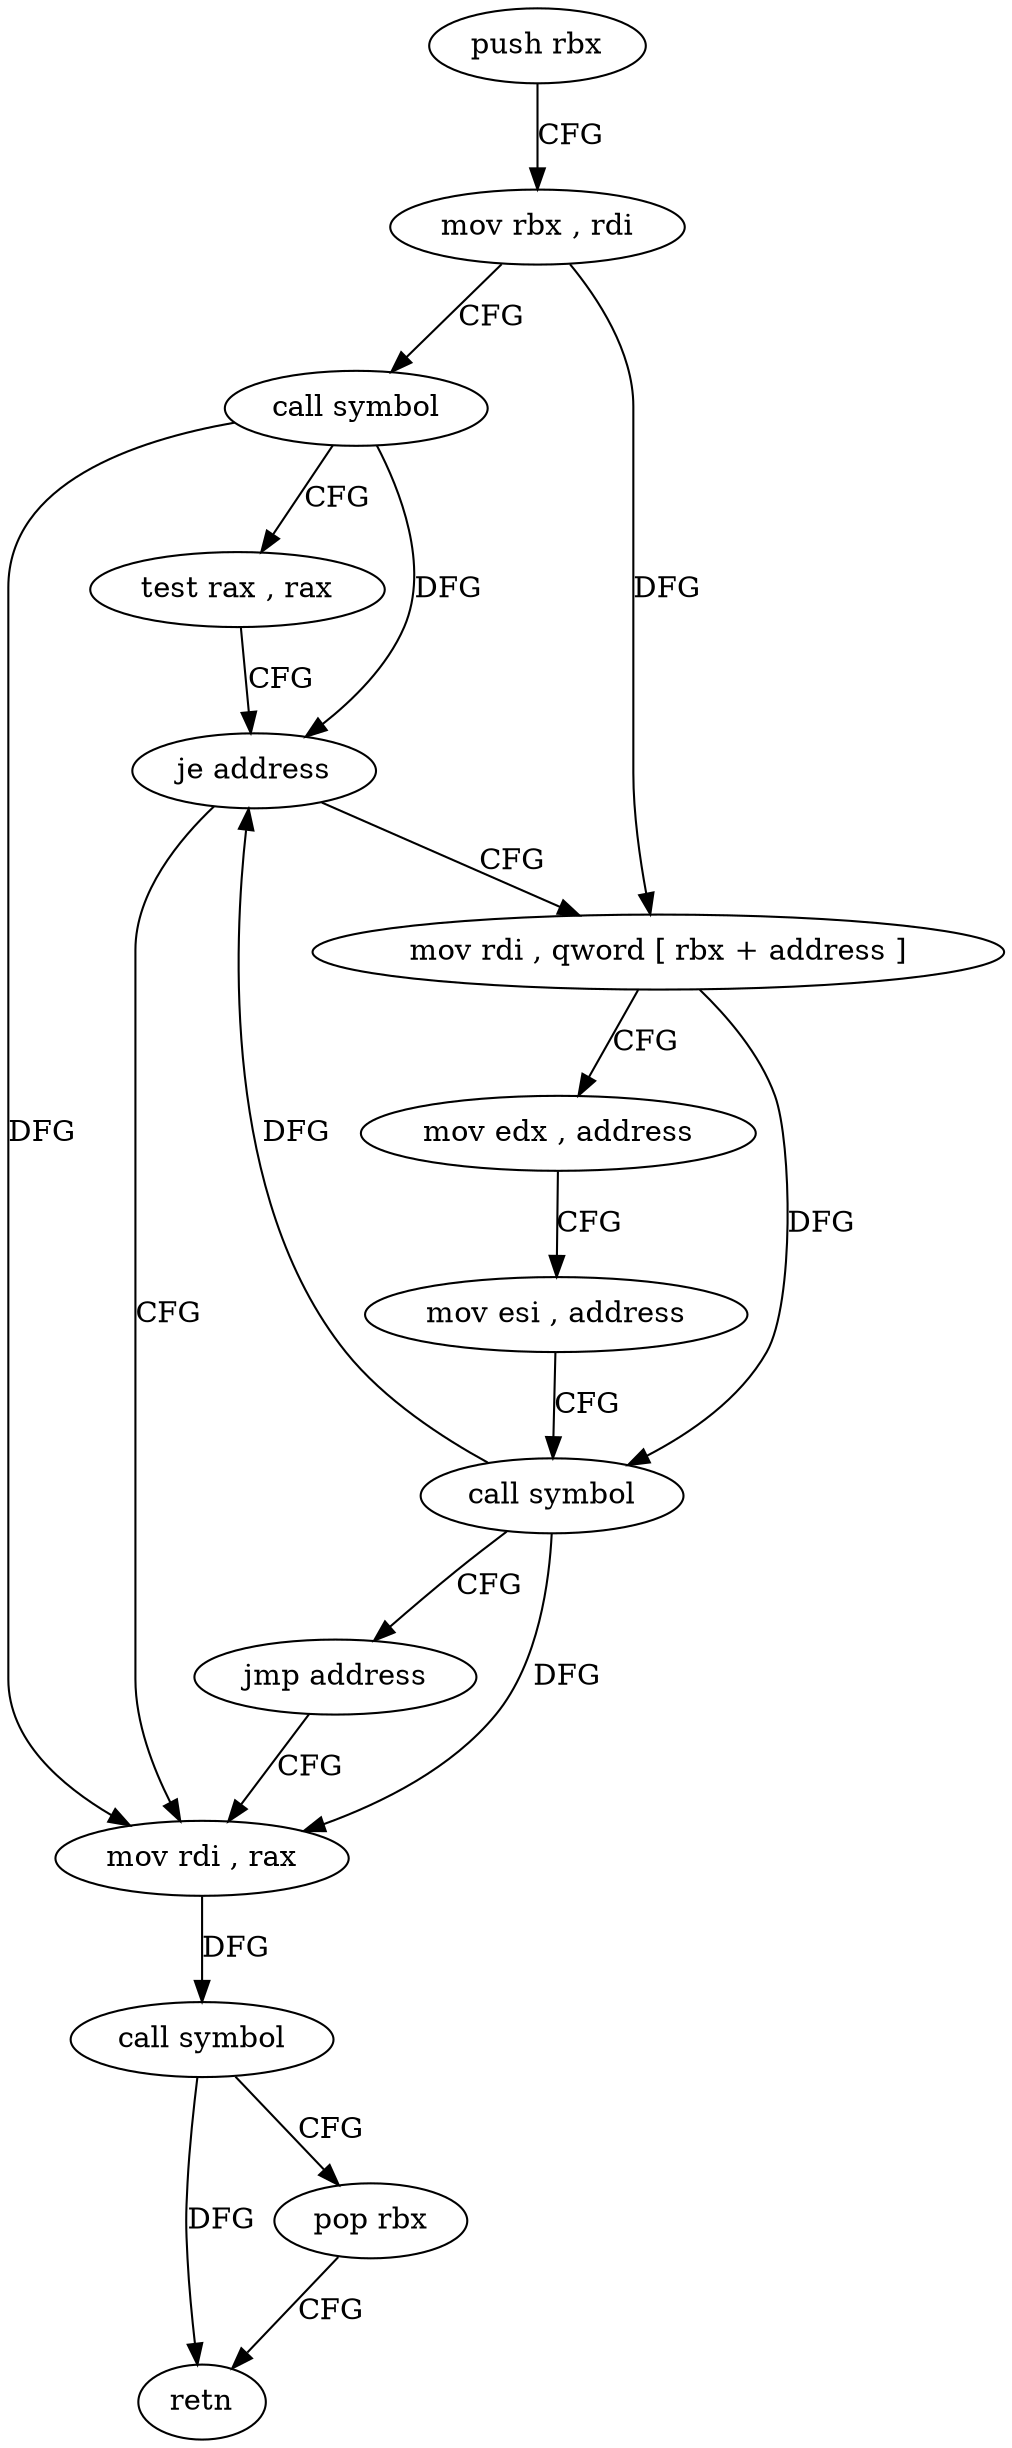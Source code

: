 digraph "func" {
"93513" [label = "push rbx" ]
"93514" [label = "mov rbx , rdi" ]
"93517" [label = "call symbol" ]
"93522" [label = "test rax , rax" ]
"93525" [label = "je address" ]
"93537" [label = "mov rdi , qword [ rbx + address ]" ]
"93527" [label = "mov rdi , rax" ]
"93541" [label = "mov edx , address" ]
"93546" [label = "mov esi , address" ]
"93551" [label = "call symbol" ]
"93556" [label = "jmp address" ]
"93530" [label = "call symbol" ]
"93535" [label = "pop rbx" ]
"93536" [label = "retn" ]
"93513" -> "93514" [ label = "CFG" ]
"93514" -> "93517" [ label = "CFG" ]
"93514" -> "93537" [ label = "DFG" ]
"93517" -> "93522" [ label = "CFG" ]
"93517" -> "93525" [ label = "DFG" ]
"93517" -> "93527" [ label = "DFG" ]
"93522" -> "93525" [ label = "CFG" ]
"93525" -> "93537" [ label = "CFG" ]
"93525" -> "93527" [ label = "CFG" ]
"93537" -> "93541" [ label = "CFG" ]
"93537" -> "93551" [ label = "DFG" ]
"93527" -> "93530" [ label = "DFG" ]
"93541" -> "93546" [ label = "CFG" ]
"93546" -> "93551" [ label = "CFG" ]
"93551" -> "93556" [ label = "CFG" ]
"93551" -> "93525" [ label = "DFG" ]
"93551" -> "93527" [ label = "DFG" ]
"93556" -> "93527" [ label = "CFG" ]
"93530" -> "93535" [ label = "CFG" ]
"93530" -> "93536" [ label = "DFG" ]
"93535" -> "93536" [ label = "CFG" ]
}
